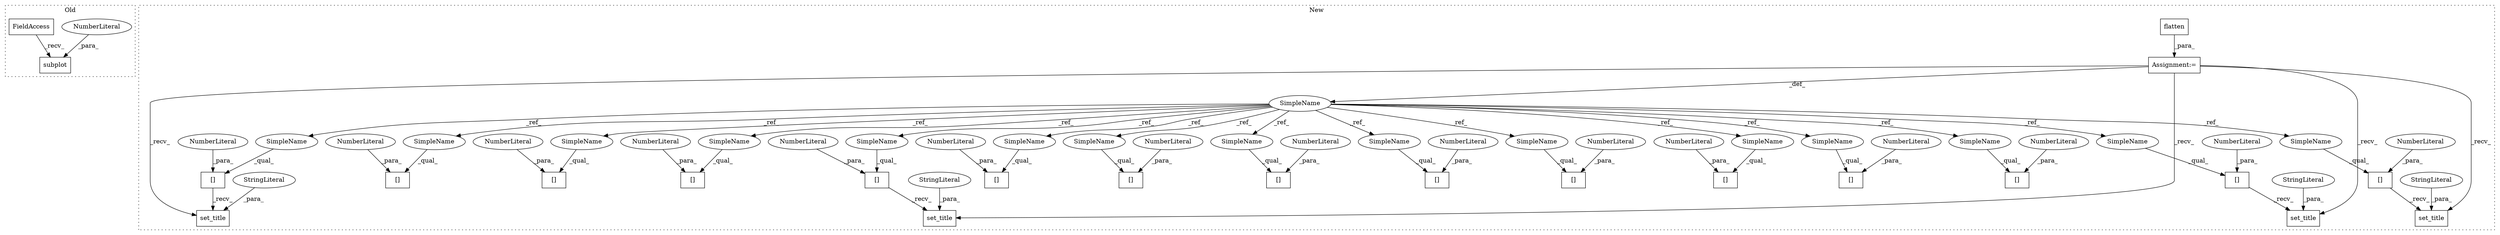 digraph G {
subgraph cluster0 {
1 [label="subplot" a="32" s="1434,1447" l="8,1" shape="box"];
4 [label="NumberLiteral" a="34" s="1446" l="1" shape="ellipse"];
35 [label="FieldAccess" a="22" s="1416" l="10" shape="box"];
label = "Old";
style="dotted";
}
subgraph cluster1 {
2 [label="flatten" a="32" s="986" l="9" shape="box"];
3 [label="[]" a="2" s="1261,1266" l="4,1" shape="box"];
5 [label="NumberLiteral" a="34" s="1265" l="1" shape="ellipse"];
6 [label="[]" a="2" s="1581,1586" l="4,1" shape="box"];
7 [label="NumberLiteral" a="34" s="1585" l="1" shape="ellipse"];
8 [label="[]" a="2" s="1399,1404" l="4,1" shape="box"];
9 [label="NumberLiteral" a="34" s="1403" l="1" shape="ellipse"];
10 [label="[]" a="2" s="1007,1012" l="4,1" shape="box"];
11 [label="NumberLiteral" a="34" s="1011" l="1" shape="ellipse"];
12 [label="[]" a="2" s="1853,1858" l="4,1" shape="box"];
13 [label="NumberLiteral" a="34" s="1857" l="1" shape="ellipse"];
14 [label="[]" a="2" s="1487,1492" l="4,1" shape="box"];
15 [label="NumberLiteral" a="34" s="1491" l="1" shape="ellipse"];
16 [label="[]" a="2" s="1630,1635" l="4,1" shape="box"];
17 [label="NumberLiteral" a="34" s="1634" l="1" shape="ellipse"];
18 [label="[]" a="2" s="1729,1734" l="4,1" shape="box"];
19 [label="NumberLiteral" a="34" s="1733" l="1" shape="ellipse"];
20 [label="[]" a="2" s="1087,1092" l="4,1" shape="box"];
21 [label="NumberLiteral" a="34" s="1091" l="1" shape="ellipse"];
22 [label="[]" a="2" s="1926,1931" l="4,1" shape="box"];
23 [label="NumberLiteral" a="34" s="1930" l="1" shape="ellipse"];
24 [label="[]" a="2" s="1806,1811" l="4,1" shape="box"];
25 [label="NumberLiteral" a="34" s="1810" l="1" shape="ellipse"];
26 [label="[]" a="2" s="1680,1685" l="4,1" shape="box"];
27 [label="NumberLiteral" a="34" s="1684" l="1" shape="ellipse"];
28 [label="[]" a="2" s="1783,1788" l="4,1" shape="box"];
29 [label="NumberLiteral" a="34" s="1787" l="1" shape="ellipse"];
30 [label="[]" a="2" s="1534,1539" l="4,1" shape="box"];
31 [label="NumberLiteral" a="34" s="1538" l="1" shape="ellipse"];
32 [label="[]" a="2" s="1326,1331" l="4,1" shape="box"];
33 [label="NumberLiteral" a="34" s="1330" l="1" shape="ellipse"];
34 [label="SimpleName" a="42" s="977" l="3" shape="ellipse"];
36 [label="set_title" a="32" s="1637,1670" l="10,1" shape="box"];
37 [label="StringLiteral" a="45" s="1647" l="23" shape="ellipse"];
38 [label="set_title" a="32" s="1860,1903" l="10,1" shape="box"];
39 [label="Assignment:=" a="7" s="980" l="1" shape="box"];
40 [label="set_title" a="32" s="1494,1527" l="10,1" shape="box"];
41 [label="StringLiteral" a="45" s="1504" l="23" shape="ellipse"];
42 [label="set_title" a="32" s="1333,1360" l="10,1" shape="box"];
43 [label="StringLiteral" a="45" s="1343" l="17" shape="ellipse"];
44 [label="StringLiteral" a="45" s="1870" l="33" shape="ellipse"];
45 [label="SimpleName" a="42" s="1680" l="3" shape="ellipse"];
46 [label="SimpleName" a="42" s="1487" l="3" shape="ellipse"];
47 [label="SimpleName" a="42" s="1630" l="3" shape="ellipse"];
48 [label="SimpleName" a="42" s="1399" l="3" shape="ellipse"];
49 [label="SimpleName" a="42" s="1534" l="3" shape="ellipse"];
50 [label="SimpleName" a="42" s="1326" l="3" shape="ellipse"];
51 [label="SimpleName" a="42" s="1007" l="3" shape="ellipse"];
52 [label="SimpleName" a="42" s="1783" l="3" shape="ellipse"];
53 [label="SimpleName" a="42" s="1729" l="3" shape="ellipse"];
54 [label="SimpleName" a="42" s="1853" l="3" shape="ellipse"];
55 [label="SimpleName" a="42" s="1806" l="3" shape="ellipse"];
56 [label="SimpleName" a="42" s="1581" l="3" shape="ellipse"];
57 [label="SimpleName" a="42" s="1261" l="3" shape="ellipse"];
58 [label="SimpleName" a="42" s="1087" l="3" shape="ellipse"];
59 [label="SimpleName" a="42" s="1926" l="3" shape="ellipse"];
label = "New";
style="dotted";
}
2 -> 39 [label="_para_"];
4 -> 1 [label="_para_"];
5 -> 3 [label="_para_"];
7 -> 6 [label="_para_"];
9 -> 8 [label="_para_"];
11 -> 10 [label="_para_"];
12 -> 38 [label="_recv_"];
13 -> 12 [label="_para_"];
14 -> 40 [label="_recv_"];
15 -> 14 [label="_para_"];
16 -> 36 [label="_recv_"];
17 -> 16 [label="_para_"];
19 -> 18 [label="_para_"];
21 -> 20 [label="_para_"];
23 -> 22 [label="_para_"];
25 -> 24 [label="_para_"];
27 -> 26 [label="_para_"];
29 -> 28 [label="_para_"];
31 -> 30 [label="_para_"];
32 -> 42 [label="_recv_"];
33 -> 32 [label="_para_"];
34 -> 48 [label="_ref_"];
34 -> 54 [label="_ref_"];
34 -> 47 [label="_ref_"];
34 -> 46 [label="_ref_"];
34 -> 49 [label="_ref_"];
34 -> 56 [label="_ref_"];
34 -> 59 [label="_ref_"];
34 -> 55 [label="_ref_"];
34 -> 58 [label="_ref_"];
34 -> 52 [label="_ref_"];
34 -> 50 [label="_ref_"];
34 -> 51 [label="_ref_"];
34 -> 53 [label="_ref_"];
34 -> 45 [label="_ref_"];
34 -> 57 [label="_ref_"];
35 -> 1 [label="_recv_"];
37 -> 36 [label="_para_"];
39 -> 40 [label="_recv_"];
39 -> 42 [label="_recv_"];
39 -> 38 [label="_recv_"];
39 -> 34 [label="_def_"];
39 -> 36 [label="_recv_"];
41 -> 40 [label="_para_"];
43 -> 42 [label="_para_"];
44 -> 38 [label="_para_"];
45 -> 26 [label="_qual_"];
46 -> 14 [label="_qual_"];
47 -> 16 [label="_qual_"];
48 -> 8 [label="_qual_"];
49 -> 30 [label="_qual_"];
50 -> 32 [label="_qual_"];
51 -> 10 [label="_qual_"];
52 -> 28 [label="_qual_"];
53 -> 18 [label="_qual_"];
54 -> 12 [label="_qual_"];
55 -> 24 [label="_qual_"];
56 -> 6 [label="_qual_"];
57 -> 3 [label="_qual_"];
58 -> 20 [label="_qual_"];
59 -> 22 [label="_qual_"];
}